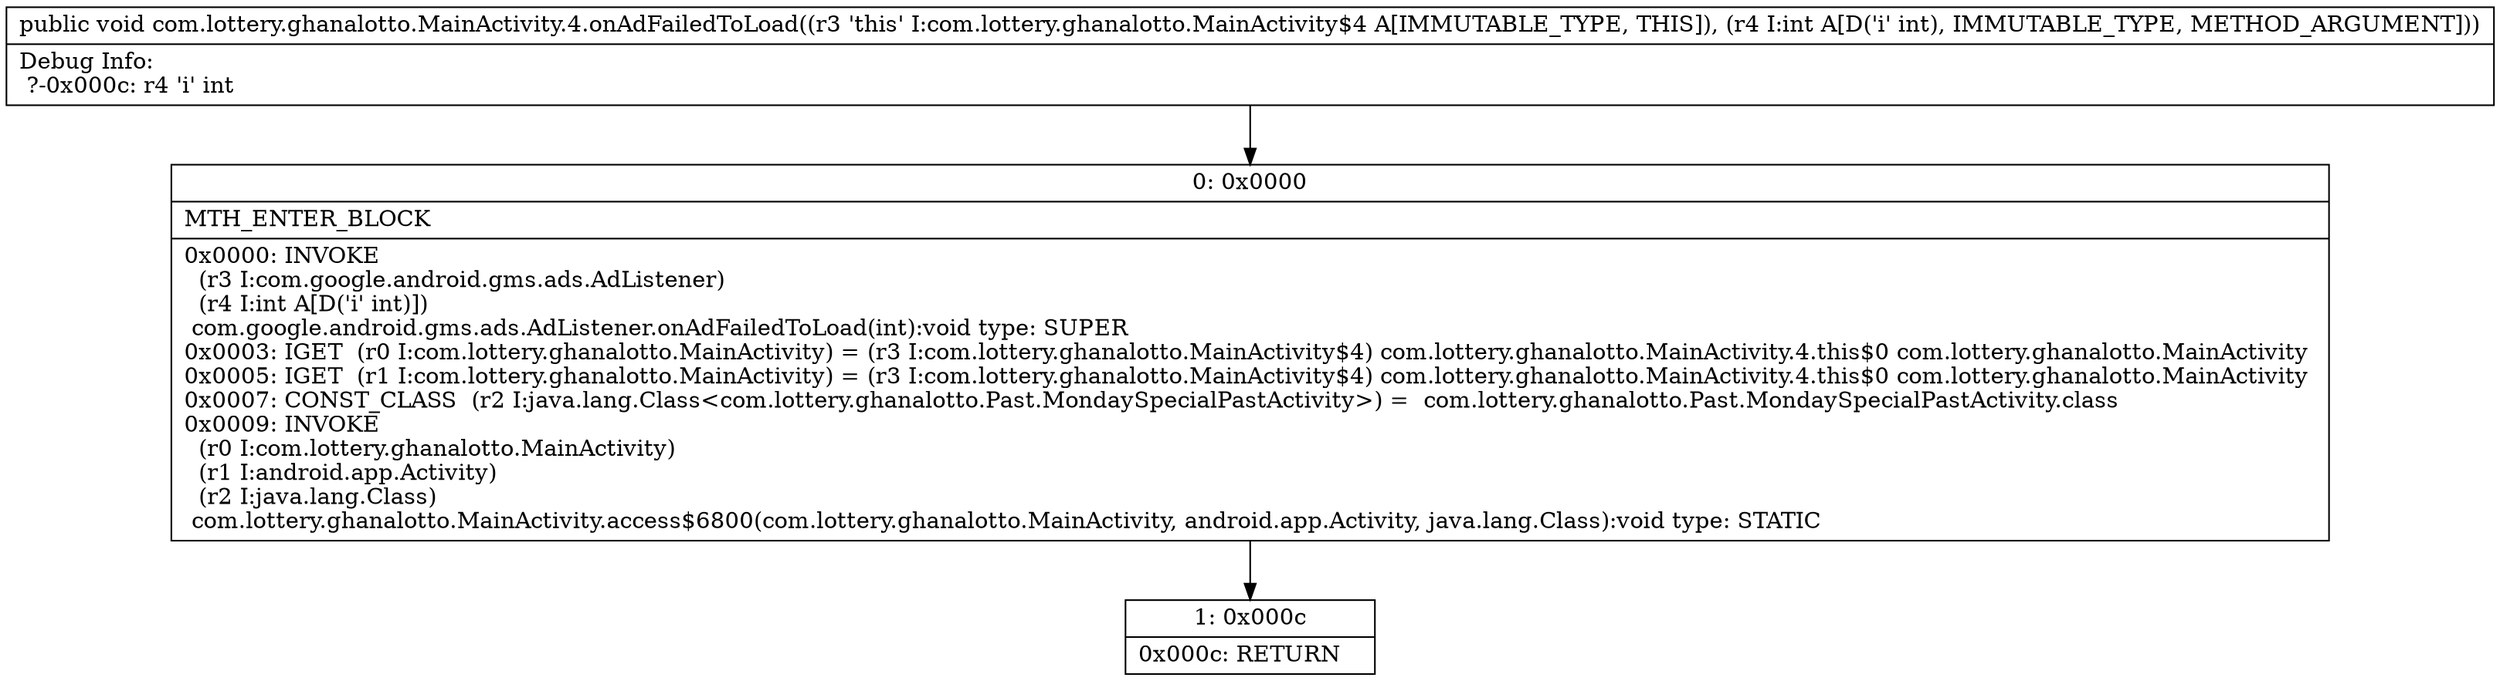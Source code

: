 digraph "CFG forcom.lottery.ghanalotto.MainActivity.4.onAdFailedToLoad(I)V" {
Node_0 [shape=record,label="{0\:\ 0x0000|MTH_ENTER_BLOCK\l|0x0000: INVOKE  \l  (r3 I:com.google.android.gms.ads.AdListener)\l  (r4 I:int A[D('i' int)])\l com.google.android.gms.ads.AdListener.onAdFailedToLoad(int):void type: SUPER \l0x0003: IGET  (r0 I:com.lottery.ghanalotto.MainActivity) = (r3 I:com.lottery.ghanalotto.MainActivity$4) com.lottery.ghanalotto.MainActivity.4.this$0 com.lottery.ghanalotto.MainActivity \l0x0005: IGET  (r1 I:com.lottery.ghanalotto.MainActivity) = (r3 I:com.lottery.ghanalotto.MainActivity$4) com.lottery.ghanalotto.MainActivity.4.this$0 com.lottery.ghanalotto.MainActivity \l0x0007: CONST_CLASS  (r2 I:java.lang.Class\<com.lottery.ghanalotto.Past.MondaySpecialPastActivity\>) =  com.lottery.ghanalotto.Past.MondaySpecialPastActivity.class \l0x0009: INVOKE  \l  (r0 I:com.lottery.ghanalotto.MainActivity)\l  (r1 I:android.app.Activity)\l  (r2 I:java.lang.Class)\l com.lottery.ghanalotto.MainActivity.access$6800(com.lottery.ghanalotto.MainActivity, android.app.Activity, java.lang.Class):void type: STATIC \l}"];
Node_1 [shape=record,label="{1\:\ 0x000c|0x000c: RETURN   \l}"];
MethodNode[shape=record,label="{public void com.lottery.ghanalotto.MainActivity.4.onAdFailedToLoad((r3 'this' I:com.lottery.ghanalotto.MainActivity$4 A[IMMUTABLE_TYPE, THIS]), (r4 I:int A[D('i' int), IMMUTABLE_TYPE, METHOD_ARGUMENT]))  | Debug Info:\l  ?\-0x000c: r4 'i' int\l}"];
MethodNode -> Node_0;
Node_0 -> Node_1;
}

